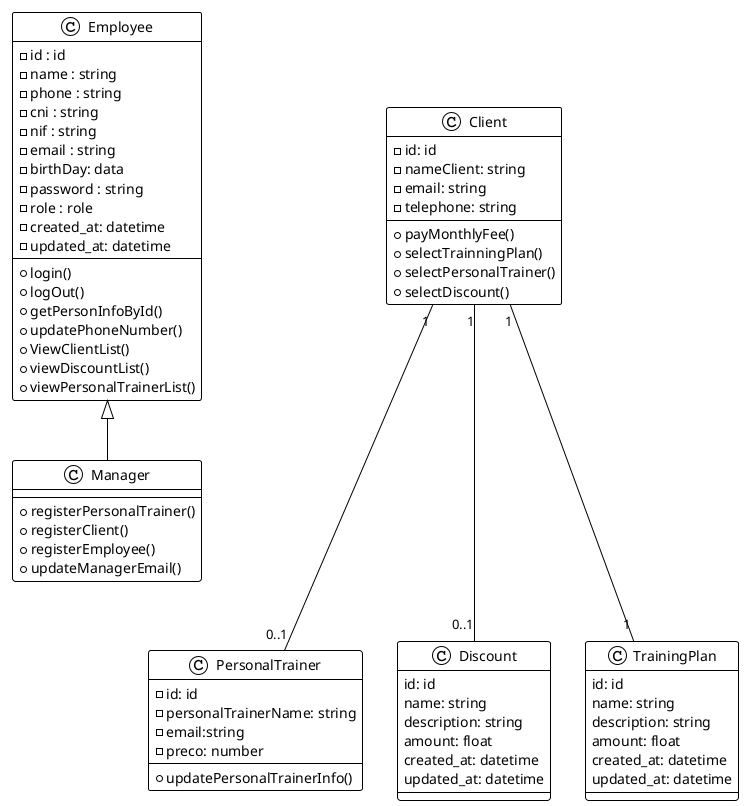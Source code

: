@startuml Nogain
' !theme materia-outline
!theme plain

class Employee {
  - id : id
  -name : string
  -phone : string
  -cni : string
  -nif : string
  -email : string
  -birthDay: data
  -password : string
  -role : role
  -created_at: datetime
  -updated_at: datetime

  +login()
  +logOut()
  +getPersonInfoById()
  +updatePhoneNumber()
  +ViewClientList()
  +viewDiscountList()
  +viewPersonalTrainerList()

}

class Client {
  -id: id
  -nameClient: string
  -email: string
  -telephone: string
  +payMonthlyFee()
  +selectTrainningPlan()
  +selectPersonalTrainer()
  +selectDiscount()
}


class PersonalTrainer {
  -id: id
  -personalTrainerName: string
  -email:string
  -preco: number
  +updatePersonalTrainerInfo()

}


class Manager {
  +registerPersonalTrainer()
  +registerClient()
  +registerEmployee()
  +updateManagerEmail()
}


' class Employee {

'   ' +viewClientList()
'   ' +viewPersonalTrainerList()
'   ' +viewDiscountList()
' }


class Discount {
  id: id
  name: string
  description: string
  amount: float
  created_at: datetime
  updated_at: datetime
}

class TrainingPlan {
  id: id
  name: string
  description: string
  amount: float
  created_at: datetime
  updated_at: datetime
}


' class clientPersonalTrainingDiscountTrainingPlan {
'   id: id
'   client_id: id
'   personal_trainer_id: id
'   discount_id: id
'   training_plan_id: id
'   created_at: datetime
'   updated_at: datetime
' }

' class ClientHistory {
'   id: id
'   custumoer_id: id
'   person_id: id
'   total: float
'   created_at: datetime
' }






Client "1" --- "0..1" Discount
Client "1" --- "1" TrainingPlan
Client "1" --- "0..1" PersonalTrainer

' enum Role {
'   MANAGER
'   EMPLOYEE
'   CUSTOMER
' }

' Person --- Role

' confirma se inheritance or aggregation

' Person  <|--  Client
' Person  <|--  PersonalTrainer
Employee  <|--  Manager
' Person  <|--  Employee

' clientHistory <|-- Client
' clientHistory <|-- Person

' clientPersonalTrainingDiscountTrainingPlan "0...1" --- "1...*" Employee
' clientPersonalTrainingDiscountTrainingPlan "0...1" --- "1...*" PersonalTrainer
' clientPersonalTrainingDiscountTrainingPlan "0...1" --- "1...*" Discount
' clientPersonalTrainingDiscountTrainingPlan "0...1" --- "1...*" TrainingPlan
' clientPersonalTrainingDiscountTrainingPlan "0...1" --- "1...*" ClientHistory
' clientPersonalTrainingDiscountTrainingPlan "0...1" --- "1...*" Client

@enduml